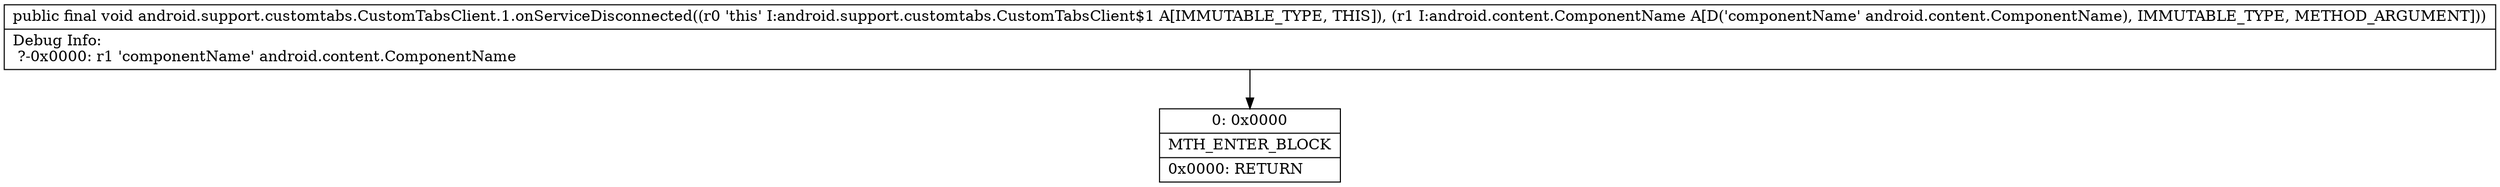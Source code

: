 digraph "CFG forandroid.support.customtabs.CustomTabsClient.1.onServiceDisconnected(Landroid\/content\/ComponentName;)V" {
Node_0 [shape=record,label="{0\:\ 0x0000|MTH_ENTER_BLOCK\l|0x0000: RETURN   \l}"];
MethodNode[shape=record,label="{public final void android.support.customtabs.CustomTabsClient.1.onServiceDisconnected((r0 'this' I:android.support.customtabs.CustomTabsClient$1 A[IMMUTABLE_TYPE, THIS]), (r1 I:android.content.ComponentName A[D('componentName' android.content.ComponentName), IMMUTABLE_TYPE, METHOD_ARGUMENT]))  | Debug Info:\l  ?\-0x0000: r1 'componentName' android.content.ComponentName\l}"];
MethodNode -> Node_0;
}

